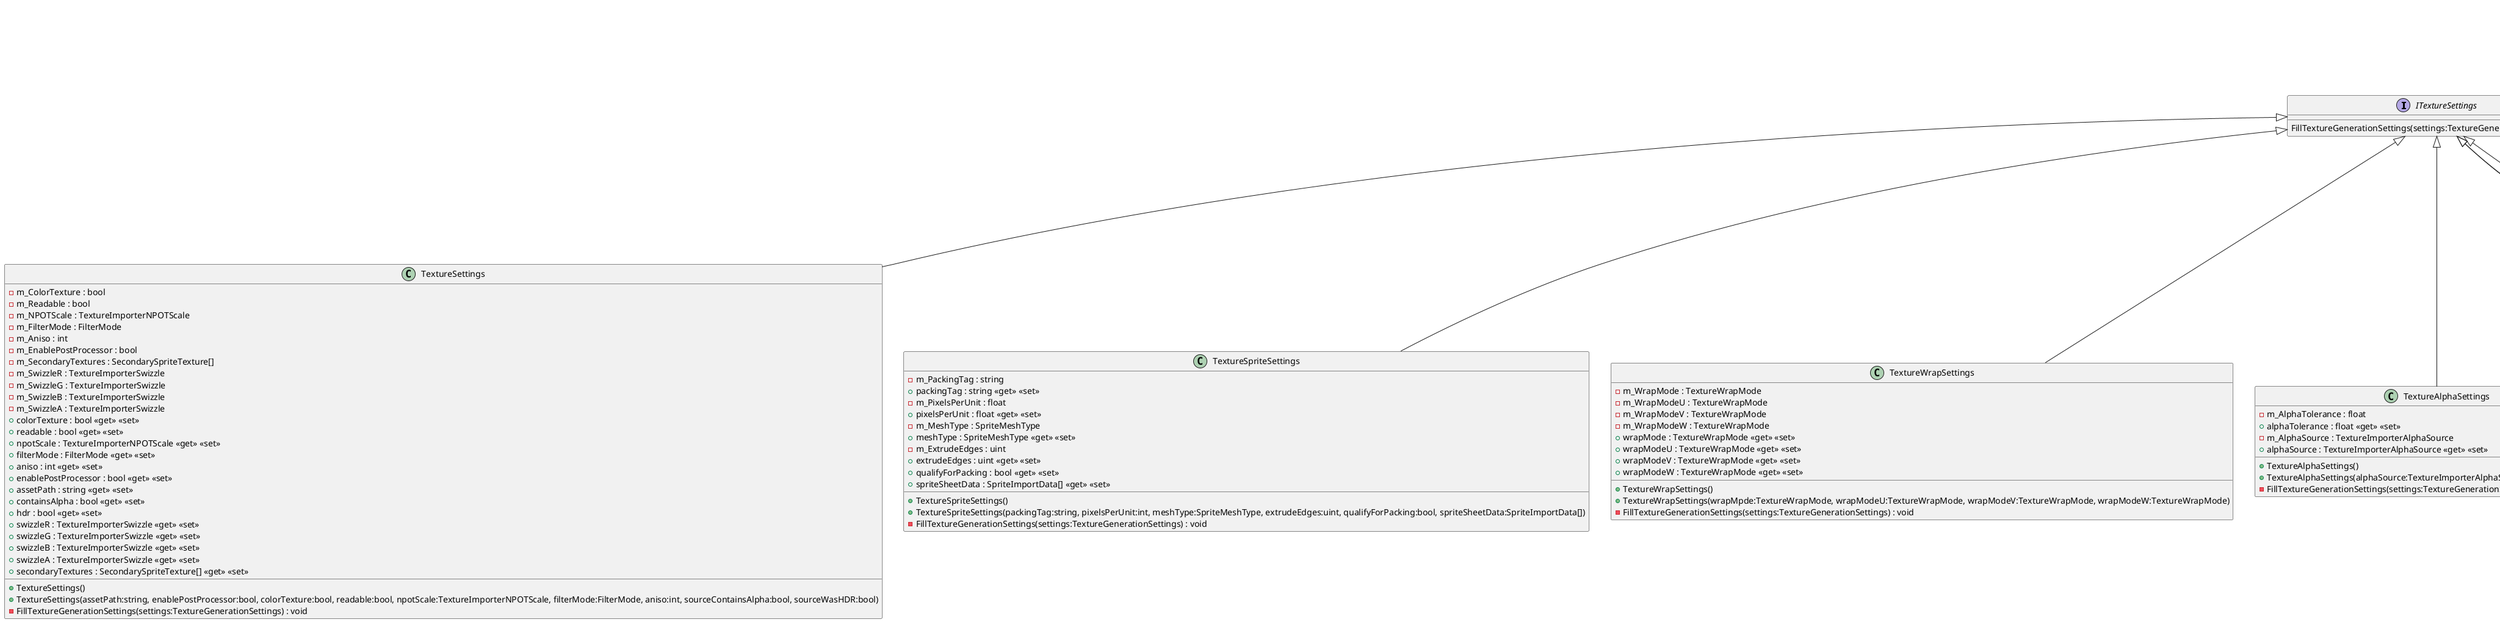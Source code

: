 @startuml
interface ITextureSettings {
    FillTextureGenerationSettings(settings:TextureGenerationSettings) : void
}
class TextureSettings {
    - m_ColorTexture : bool
    - m_Readable : bool
    - m_NPOTScale : TextureImporterNPOTScale
    - m_FilterMode : FilterMode
    - m_Aniso : int
    - m_EnablePostProcessor : bool
    - m_SecondaryTextures : SecondarySpriteTexture[]
    - m_SwizzleR : TextureImporterSwizzle
    - m_SwizzleG : TextureImporterSwizzle
    - m_SwizzleB : TextureImporterSwizzle
    - m_SwizzleA : TextureImporterSwizzle
    + TextureSettings()
    + TextureSettings(assetPath:string, enablePostProcessor:bool, colorTexture:bool, readable:bool, npotScale:TextureImporterNPOTScale, filterMode:FilterMode, aniso:int, sourceContainsAlpha:bool, sourceWasHDR:bool)
    + colorTexture : bool <<get>> <<set>>
    + readable : bool <<get>> <<set>>
    + npotScale : TextureImporterNPOTScale <<get>> <<set>>
    + filterMode : FilterMode <<get>> <<set>>
    + aniso : int <<get>> <<set>>
    + enablePostProcessor : bool <<get>> <<set>>
    + assetPath : string <<get>> <<set>>
    + containsAlpha : bool <<get>> <<set>>
    + hdr : bool <<get>> <<set>>
    + swizzleR : TextureImporterSwizzle <<get>> <<set>>
    + swizzleG : TextureImporterSwizzle <<get>> <<set>>
    + swizzleB : TextureImporterSwizzle <<get>> <<set>>
    + swizzleA : TextureImporterSwizzle <<get>> <<set>>
    + secondaryTextures : SecondarySpriteTexture[] <<get>> <<set>>
    - FillTextureGenerationSettings(settings:TextureGenerationSettings) : void
}
class TextureSpriteSettings {
    - m_PackingTag : string
    + packingTag : string <<get>> <<set>>
    - m_PixelsPerUnit : float
    + pixelsPerUnit : float <<get>> <<set>>
    - m_MeshType : SpriteMeshType
    + meshType : SpriteMeshType <<get>> <<set>>
    - m_ExtrudeEdges : uint
    + extrudeEdges : uint <<get>> <<set>>
    + qualifyForPacking : bool <<get>> <<set>>
    + spriteSheetData : SpriteImportData[] <<get>> <<set>>
    + TextureSpriteSettings()
    + TextureSpriteSettings(packingTag:string, pixelsPerUnit:int, meshType:SpriteMeshType, extrudeEdges:uint, qualifyForPacking:bool, spriteSheetData:SpriteImportData[])
    - FillTextureGenerationSettings(settings:TextureGenerationSettings) : void
}
class TextureWrapSettings {
    - m_WrapMode : TextureWrapMode
    - m_WrapModeU : TextureWrapMode
    - m_WrapModeV : TextureWrapMode
    - m_WrapModeW : TextureWrapMode
    + TextureWrapSettings()
    + TextureWrapSettings(wrapMpde:TextureWrapMode, wrapModeU:TextureWrapMode, wrapModeV:TextureWrapMode, wrapModeW:TextureWrapMode)
    + wrapMode : TextureWrapMode <<get>> <<set>>
    + wrapModeU : TextureWrapMode <<get>> <<set>>
    + wrapModeV : TextureWrapMode <<get>> <<set>>
    + wrapModeW : TextureWrapMode <<get>> <<set>>
    - FillTextureGenerationSettings(settings:TextureGenerationSettings) : void
}
class TextureAlphaSettings {
    - m_AlphaTolerance : float
    + alphaTolerance : float <<get>> <<set>>
    - m_AlphaSource : TextureImporterAlphaSource
    + alphaSource : TextureImporterAlphaSource <<get>> <<set>>
    + TextureAlphaSettings()
    + TextureAlphaSettings(alphaSource:TextureImporterAlphaSource, alphaTolerance:float)
    - FillTextureGenerationSettings(settings:TextureGenerationSettings) : void
}
class TextureMipmapSettings {
    - m_Filter : TextureImporterMipFilter
    + filter : TextureImporterMipFilter <<get>> <<set>>
    - m_BorderMipmap : bool
    + borderMipmap : bool <<get>> <<set>>
    - m_Fadeout : bool
    + fadeout : bool <<get>> <<set>>
    - m_PreserveCoverage : bool
    + preserveCoverage : bool <<get>> <<set>>
    - m_FadeDistanceStart : int
    + fadeDistanceStart : int <<get>> <<set>>
    - m_FadeDistanceEnd : int
    + fadeDistanceEnd : int <<get>> <<set>>
    + TextureMipmapSettings()
    + TextureMipmapSettings(filter:TextureImporterMipFilter, borderMipmap:bool, fadeout:bool, preserveCoverage:bool, fadeDistanceStart:int, fadeDistanceEnd:int)
    - FillTextureGenerationSettings(settings:TextureGenerationSettings) : void
}
class TextureNormalSettings {
    - m_Filter : TextureImporterNormalFilter
    + filter : TextureImporterNormalFilter <<get>> <<set>>
    - m_GenerateFromGrayScale : bool
    + generateFromGrayScale : bool <<get>> <<set>>
    - m_Bumpiness : float
    + bumpiness : float <<get>> <<set>>
    + TextureNormalSettings()
    + TextureNormalSettings(filter:TextureImporterNormalFilter, generateFromGrayScale:bool, bumpiness:float)
    - FillTextureGenerationSettings(settings:TextureGenerationSettings) : void
}
class TextureCubemapSettings {
    - m_Convolution : TextureImporterCubemapConvolution
    + convolution : TextureImporterCubemapConvolution <<get>> <<set>>
    - m_Mode : TextureImporterGenerateCubemap
    + mode : TextureImporterGenerateCubemap <<get>> <<set>>
    - m_Seamless : bool
    + seamless : bool <<get>> <<set>>
    + TextureCubemapSettings()
    + TextureCubemapSettings(convolution:TextureImporterCubemapConvolution, mode:TextureImporterGenerateCubemap, seamless:bool)
    - FillTextureGenerationSettings(settings:TextureGenerationSettings) : void
}
class TextureGeneratorHelper <<static>> {
    + {static} GenerateTextureSprite(buffer:NativeArray<Color32>, bufferWidth:int, bufferHeight:int, settings:TextureSettings, platformSettings:TextureImporterPlatformSettings, spriteSettings:TextureSpriteSettings, alphaSettings:TextureAlphaSettings, mipmapSettings:TextureMipmapSettings, wrapSettings:TextureWrapSettings) : TextureGenerationOutput
    + {static} GenerateLightmap(buffer:NativeArray<Color32>, bufferWidth:int, bufferHeight:int, settings:TextureSettings, platformSettings:TextureImporterPlatformSettings, mipmapSettings:TextureMipmapSettings, wrapSettings:TextureWrapSettings) : TextureGenerationOutput
    + {static} GenerateCookie(buffer:NativeArray<Color32>, bufferWidth:int, bufferHeight:int, settings:TextureSettings, platformSettings:TextureImporterPlatformSettings, alphaSettings:TextureAlphaSettings, mipmapSettings:TextureMipmapSettings, cubemapSettings:TextureCubemapSettings, wrapSettings:TextureWrapSettings) : TextureGenerationOutput
    + {static} GenerateNormalMap(buffer:NativeArray<Color32>, bufferWidth:int, bufferHeight:int, settings:TextureSettings, platformSettings:TextureImporterPlatformSettings, normalSettings:TextureNormalSettings, mipmapSettings:TextureMipmapSettings, cubemapSettings:TextureCubemapSettings, wrapSettings:TextureWrapSettings) : TextureGenerationOutput
    + {static} GenerateTextureGUI(buffer:NativeArray<Color32>, bufferWidth:int, bufferHeight:int, settings:TextureSettings, platformSettings:TextureImporterPlatformSettings, alphaSettings:TextureAlphaSettings, mipmapSettings:TextureMipmapSettings, wrapSettings:TextureWrapSettings) : TextureGenerationOutput
    + {static} GenerateTextureSingleChannel(buffer:NativeArray<Color32>, bufferWidth:int, bufferHeight:int, settings:TextureSettings, platformSettings:TextureImporterPlatformSettings, alphaSettings:TextureAlphaSettings, mipmapSettings:TextureMipmapSettings, cubemapSettings:TextureCubemapSettings, wrapSettings:TextureWrapSettings) : TextureGenerationOutput
    + {static} GenerateTextureCursor(buffer:NativeArray<Color32>, bufferWidth:int, bufferHeight:int, settings:TextureSettings, platformSettings:TextureImporterPlatformSettings, alphaSettings:TextureAlphaSettings, mipmapSettings:TextureMipmapSettings, wrapSettings:TextureWrapSettings) : TextureGenerationOutput
    + {static} GenerateTextureDefault(buffer:NativeArray<Color32>, bufferWidth:int, bufferHeight:int, settings:TextureSettings, platformSettings:TextureImporterPlatformSettings, alphaSettings:TextureAlphaSettings, mipmapSettings:TextureMipmapSettings, cubemapSettings:TextureCubemapSettings, wrapSettings:TextureWrapSettings) : TextureGenerationOutput
    {static} - GenerateTexture(imageBuffer:NativeArray<Color32>, imageBufferWidth:int, imageBufferHeight:int, type:TextureImporterType, platformSettings:TextureImporterPlatformSettings, otherSettings:ITextureSettings[]) : TextureGenerationOutput
    {static} + ExtractTextureSettings(tis:TextureImporterSettings) : TextureSettings
    {static} + ExtractTextureSpriteSettings(tis:TextureImporterSettings) : TextureSpriteSettings
    {static} + ExtractTextureWrapSettings(tis:TextureImporterSettings) : TextureWrapSettings
    {static} + ExtractTextureAlphaSettings(settings:TextureImporterSettings) : TextureAlphaSettings
    {static} + ExtractTextureMipmapSettings(settings:TextureImporterSettings) : TextureMipmapSettings
    {static} + ExtractTextureNormalSettings(settings:TextureImporterSettings) : TextureNormalSettings
    {static} + ExtractTextureCubemapSettings(settings:TextureImporterSettings) : TextureCubemapSettings
}
ITextureSettings <|-- TextureSettings
ITextureSettings <|-- TextureSpriteSettings
ITextureSettings <|-- TextureWrapSettings
ITextureSettings <|-- TextureAlphaSettings
ITextureSettings <|-- TextureMipmapSettings
ITextureSettings <|-- TextureNormalSettings
ITextureSettings <|-- TextureCubemapSettings
@enduml

